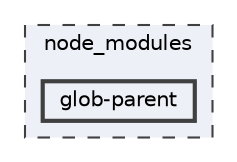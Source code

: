 digraph "node_modules/glob-parent"
{
 // LATEX_PDF_SIZE
  bgcolor="transparent";
  edge [fontname=Helvetica,fontsize=10,labelfontname=Helvetica,labelfontsize=10];
  node [fontname=Helvetica,fontsize=10,shape=box,height=0.2,width=0.4];
  compound=true
  subgraph clusterdir_acd06b18086a0dd2ae699b1e0b775be8 {
    graph [ bgcolor="#edf0f7", pencolor="grey25", label="node_modules", fontname=Helvetica,fontsize=10 style="filled,dashed", URL="dir_acd06b18086a0dd2ae699b1e0b775be8.html",tooltip=""]
  dir_f2962e632e3c0a95dca49749f98e7ff5 [label="glob-parent", fillcolor="#edf0f7", color="grey25", style="filled,bold", URL="dir_f2962e632e3c0a95dca49749f98e7ff5.html",tooltip=""];
  }
}
